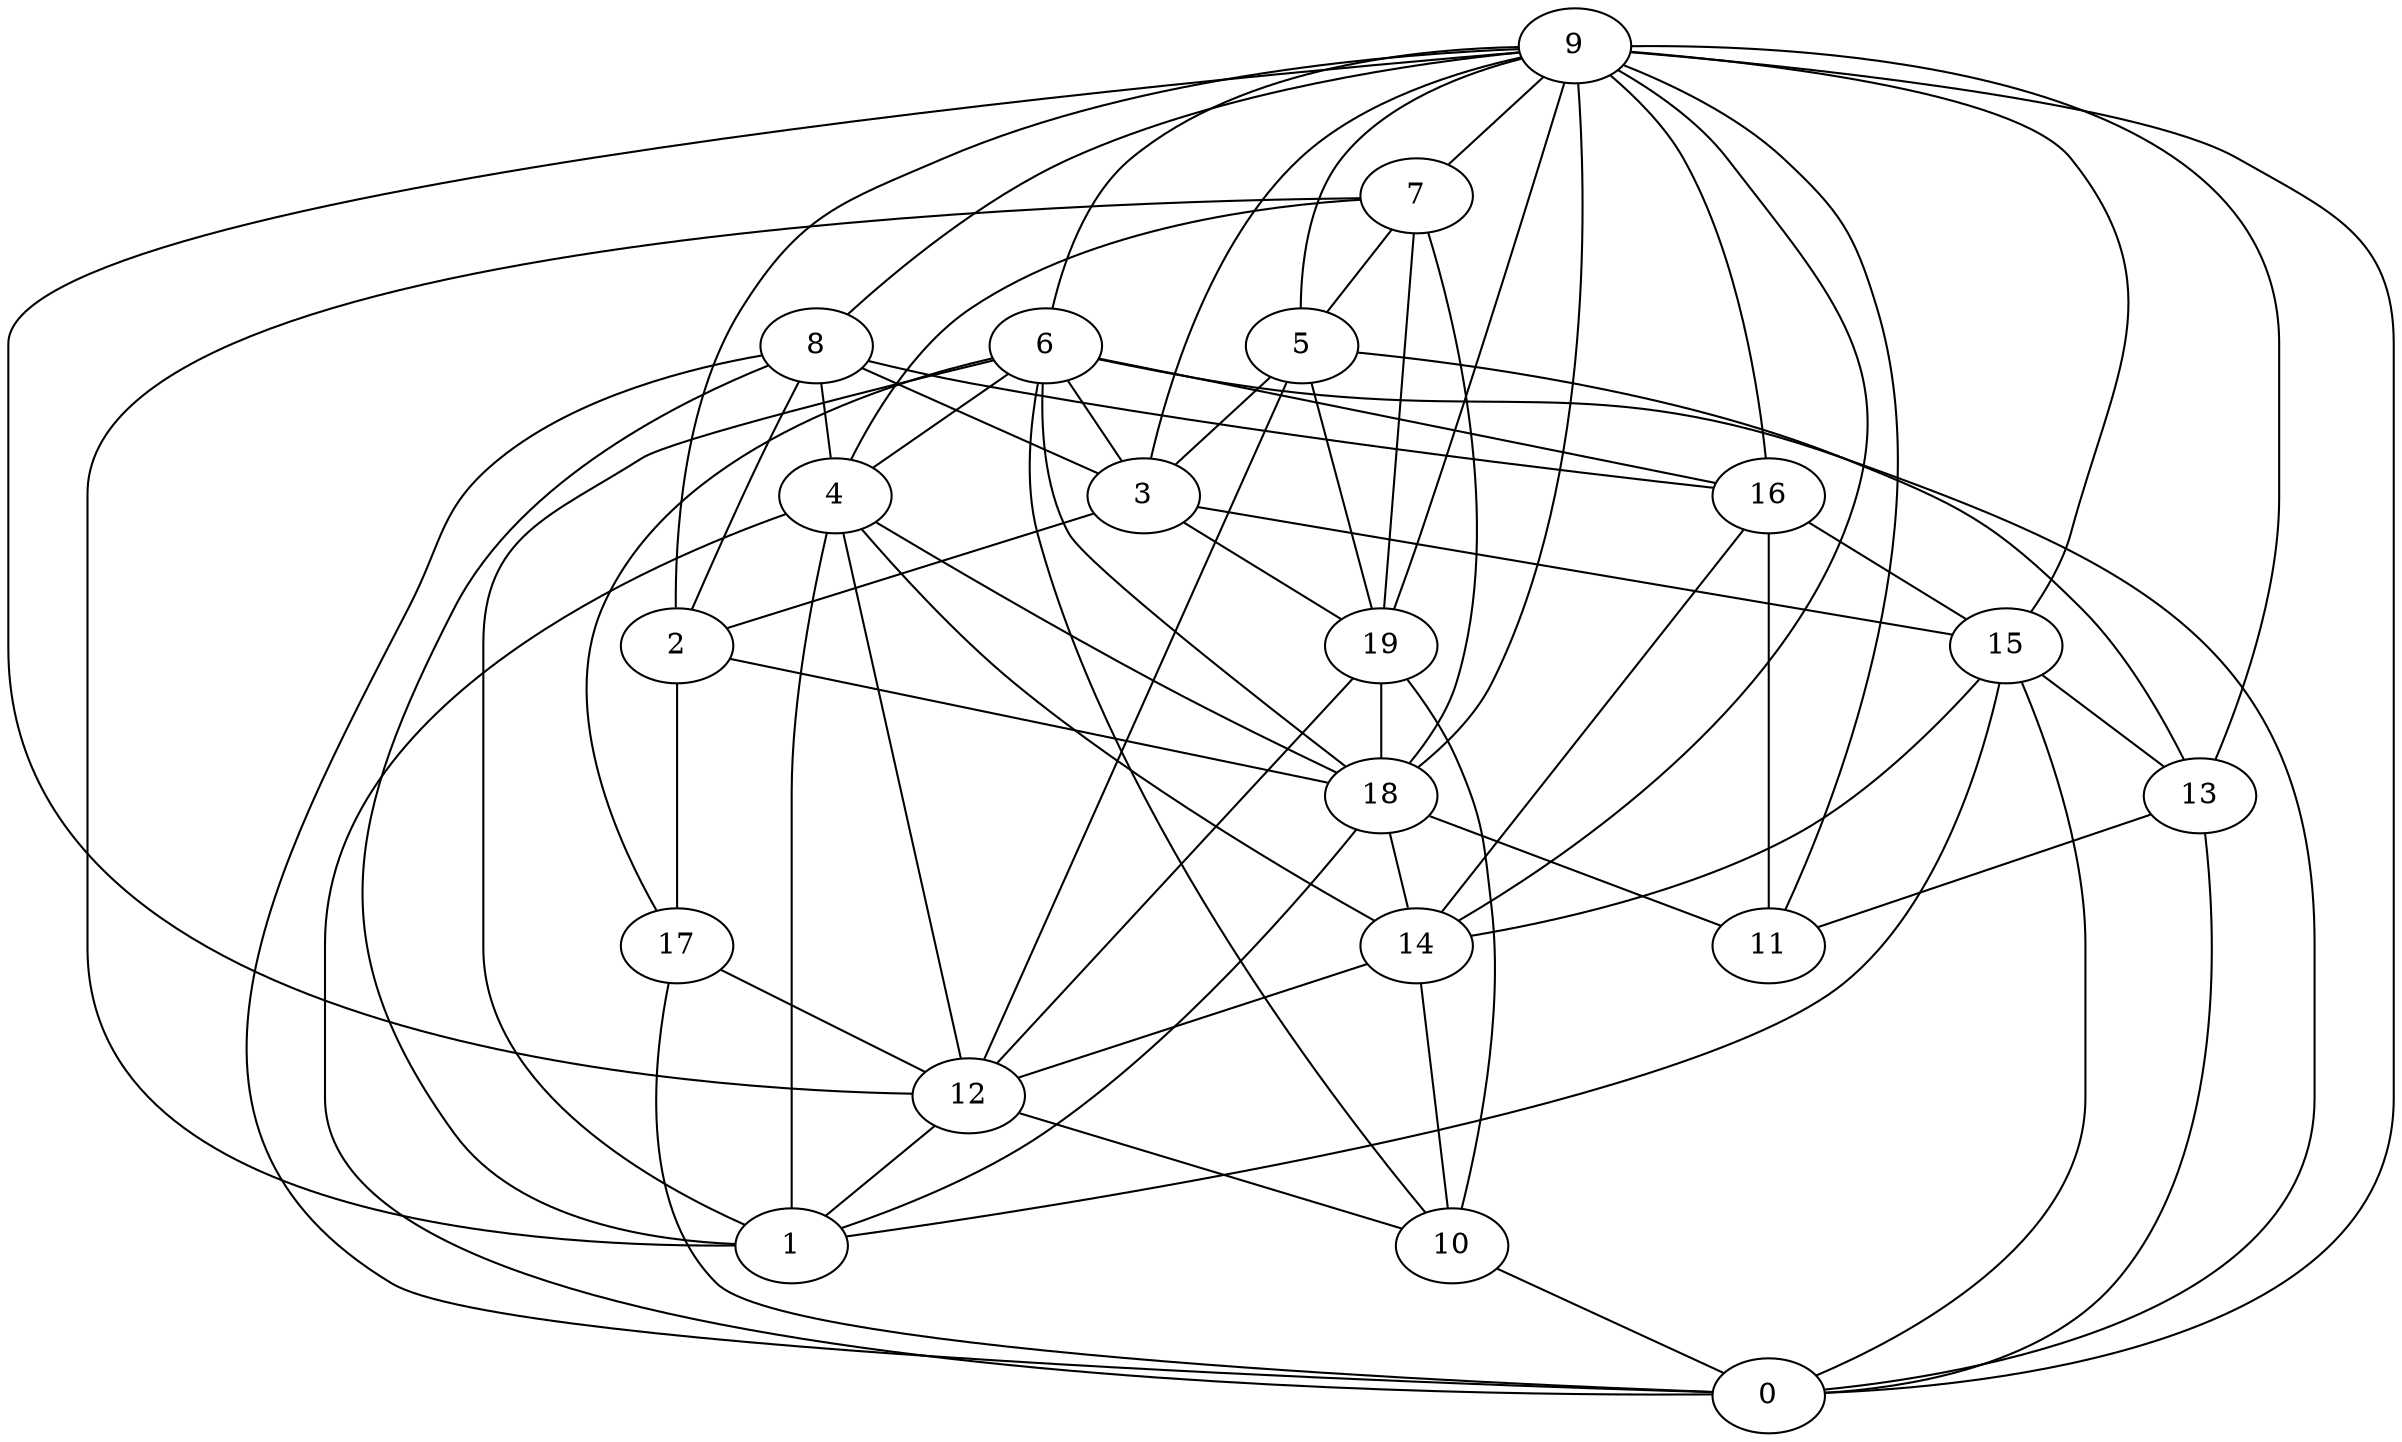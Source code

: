 digraph GG_graph {

subgraph G_graph {
edge [color = black]
"4" -> "0" [dir = none]
"4" -> "18" [dir = none]
"4" -> "12" [dir = none]
"12" -> "10" [dir = none]
"12" -> "1" [dir = none]
"17" -> "12" [dir = none]
"7" -> "1" [dir = none]
"7" -> "5" [dir = none]
"7" -> "19" [dir = none]
"7" -> "4" [dir = none]
"5" -> "12" [dir = none]
"5" -> "19" [dir = none]
"5" -> "3" [dir = none]
"5" -> "13" [dir = none]
"13" -> "11" [dir = none]
"13" -> "0" [dir = none]
"15" -> "0" [dir = none]
"15" -> "13" [dir = none]
"15" -> "1" [dir = none]
"3" -> "15" [dir = none]
"3" -> "2" [dir = none]
"3" -> "19" [dir = none]
"16" -> "14" [dir = none]
"16" -> "15" [dir = none]
"16" -> "11" [dir = none]
"8" -> "3" [dir = none]
"8" -> "16" [dir = none]
"8" -> "2" [dir = none]
"8" -> "0" [dir = none]
"9" -> "3" [dir = none]
"9" -> "5" [dir = none]
"9" -> "13" [dir = none]
"9" -> "7" [dir = none]
"9" -> "0" [dir = none]
"9" -> "15" [dir = none]
"9" -> "11" [dir = none]
"9" -> "8" [dir = none]
"9" -> "16" [dir = none]
"9" -> "12" [dir = none]
"9" -> "6" [dir = none]
"9" -> "2" [dir = none]
"18" -> "1" [dir = none]
"18" -> "14" [dir = none]
"14" -> "10" [dir = none]
"14" -> "12" [dir = none]
"6" -> "16" [dir = none]
"6" -> "1" [dir = none]
"6" -> "18" [dir = none]
"6" -> "3" [dir = none]
"6" -> "17" [dir = none]
"6" -> "4" [dir = none]
"6" -> "0" [dir = none]
"6" -> "10" [dir = none]
"19" -> "18" [dir = none]
"19" -> "12" [dir = none]
"2" -> "18" [dir = none]
"2" -> "17" [dir = none]
"4" -> "1" [dir = none]
"9" -> "18" [dir = none]
"17" -> "0" [dir = none]
"9" -> "14" [dir = none]
"9" -> "19" [dir = none]
"7" -> "18" [dir = none]
"4" -> "14" [dir = none]
"10" -> "0" [dir = none]
"8" -> "1" [dir = none]
"15" -> "14" [dir = none]
"8" -> "4" [dir = none]
"18" -> "11" [dir = none]
"19" -> "10" [dir = none]
}

}
